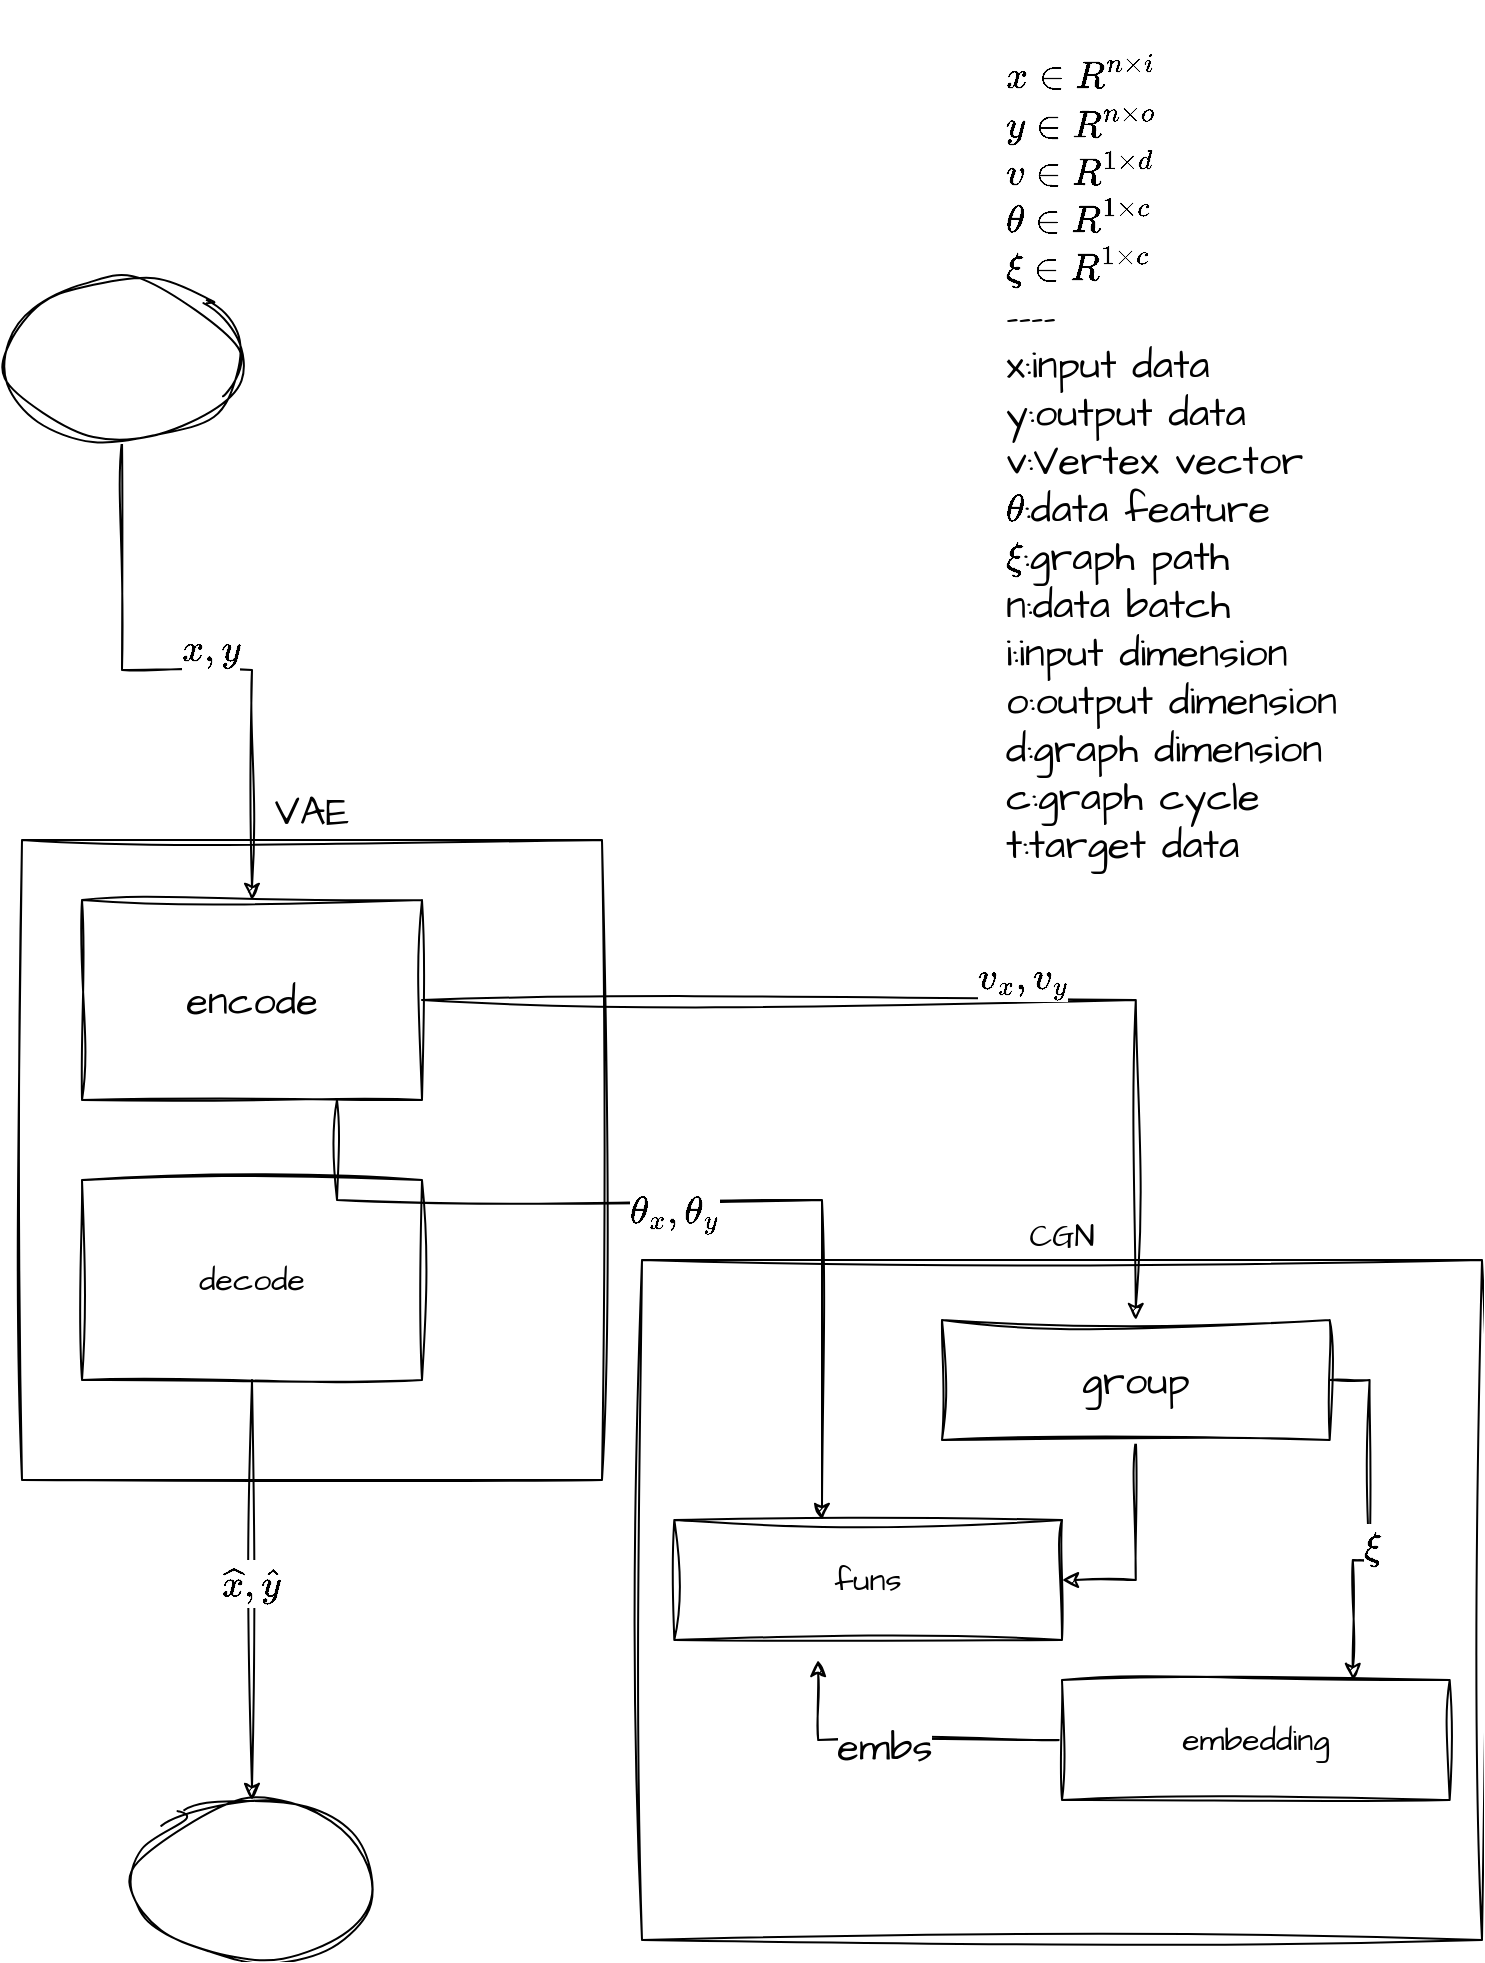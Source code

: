 <mxfile version="21.6.9" type="github">
  <diagram name="第 1 页" id="Joufu26cPP3N8609gZyR">
    <mxGraphModel dx="1434" dy="758" grid="1" gridSize="10" guides="1" tooltips="1" connect="1" arrows="1" fold="1" page="1" pageScale="1" pageWidth="827" pageHeight="1169" math="1" shadow="0">
      <root>
        <mxCell id="0" />
        <mxCell id="1" parent="0" />
        <mxCell id="8uio5mlf0ADg9MJe6eyV-123" style="edgeStyle=orthogonalEdgeStyle;rounded=0;orthogonalLoop=1;jettySize=auto;html=1;exitX=0.75;exitY=0;exitDx=0;exitDy=0;movable=1;resizable=1;rotatable=1;deletable=1;editable=1;locked=0;connectable=1;labelBackgroundColor=none;fontColor=default;sketch=1;curveFitting=1;jiggle=2;" edge="1" parent="1" source="8uio5mlf0ADg9MJe6eyV-106">
          <mxGeometry relative="1" as="geometry">
            <mxPoint x="640" y="570" as="targetPoint" />
          </mxGeometry>
        </mxCell>
        <mxCell id="8uio5mlf0ADg9MJe6eyV-159" value="" style="group;fontSize=20;sketch=1;curveFitting=1;jiggle=2;" vertex="1" connectable="0" parent="1">
          <mxGeometry x="90" y="420" width="290" height="320" as="geometry" />
        </mxCell>
        <mxCell id="8uio5mlf0ADg9MJe6eyV-156" value="&lt;font style=&quot;font-size: 20px;&quot; data-font-src=&quot;https://fonts.googleapis.com/css?family=Architects+Daughter&quot; face=&quot;Architects Daughter&quot;&gt;VAE&lt;/font&gt;" style="rounded=0;whiteSpace=wrap;html=1;align=center;labelPosition=center;verticalLabelPosition=top;verticalAlign=bottom;fontSize=16;sketch=1;curveFitting=1;jiggle=2;" vertex="1" parent="8uio5mlf0ADg9MJe6eyV-159">
          <mxGeometry width="290" height="320" as="geometry" />
        </mxCell>
        <mxCell id="8uio5mlf0ADg9MJe6eyV-155" value="&lt;font style=&quot;font-size: 20px;&quot; data-font-src=&quot;https://fonts.googleapis.com/css?family=Architects+Daughter&quot; face=&quot;Architects Daughter&quot;&gt;encode&lt;/font&gt;" style="rounded=0;whiteSpace=wrap;html=1;glass=0;fontSize=16;sketch=1;curveFitting=1;jiggle=2;" vertex="1" parent="8uio5mlf0ADg9MJe6eyV-159">
          <mxGeometry x="30" y="30" width="170" height="100" as="geometry" />
        </mxCell>
        <mxCell id="8uio5mlf0ADg9MJe6eyV-157" value="&lt;font data-font-src=&quot;https://fonts.googleapis.com/css?family=Architects+Daughter&quot; face=&quot;Architects Daughter&quot;&gt;decode&lt;/font&gt;" style="rounded=0;whiteSpace=wrap;html=1;fontSize=16;sketch=1;curveFitting=1;jiggle=2;" vertex="1" parent="8uio5mlf0ADg9MJe6eyV-159">
          <mxGeometry x="30" y="170" width="170" height="100" as="geometry" />
        </mxCell>
        <mxCell id="8uio5mlf0ADg9MJe6eyV-323" value="" style="group;fontSize=16;sketch=1;curveFitting=1;jiggle=2;" vertex="1" connectable="0" parent="1">
          <mxGeometry x="400" y="630" width="420" height="340" as="geometry" />
        </mxCell>
        <mxCell id="8uio5mlf0ADg9MJe6eyV-160" value="&lt;font data-font-src=&quot;https://fonts.googleapis.com/css?family=Architects+Daughter&quot; face=&quot;Architects Daughter&quot;&gt;CGN&lt;/font&gt;" style="rounded=0;whiteSpace=wrap;html=1;labelPosition=center;verticalLabelPosition=top;align=center;verticalAlign=bottom;fontSize=16;sketch=1;curveFitting=1;jiggle=2;" vertex="1" parent="8uio5mlf0ADg9MJe6eyV-323">
          <mxGeometry width="420" height="340" as="geometry" />
        </mxCell>
        <mxCell id="8uio5mlf0ADg9MJe6eyV-321" value="&lt;font data-font-src=&quot;https://fonts.googleapis.com/css?family=Architects+Daughter&quot; face=&quot;Architects Daughter&quot;&gt;funs&lt;/font&gt;" style="rounded=0;whiteSpace=wrap;html=1;fontSize=16;sketch=1;curveFitting=1;jiggle=2;" vertex="1" parent="8uio5mlf0ADg9MJe6eyV-323">
          <mxGeometry x="16.147" y="130" width="193.846" height="60" as="geometry" />
        </mxCell>
        <mxCell id="8uio5mlf0ADg9MJe6eyV-353" style="edgeStyle=orthogonalEdgeStyle;rounded=0;sketch=1;hachureGap=4;jiggle=2;curveFitting=1;orthogonalLoop=1;jettySize=auto;html=1;exitX=0;exitY=0.5;exitDx=0;exitDy=0;entryX=0.371;entryY=1.167;entryDx=0;entryDy=0;entryPerimeter=0;fontFamily=Architects Daughter;fontSource=https%3A%2F%2Ffonts.googleapis.com%2Fcss%3Ffamily%3DArchitects%2BDaughter;fontSize=16;" edge="1" parent="8uio5mlf0ADg9MJe6eyV-323" source="8uio5mlf0ADg9MJe6eyV-322" target="8uio5mlf0ADg9MJe6eyV-321">
          <mxGeometry relative="1" as="geometry" />
        </mxCell>
        <mxCell id="8uio5mlf0ADg9MJe6eyV-354" value="embs" style="edgeLabel;html=1;align=center;verticalAlign=middle;resizable=0;points=[];fontSize=20;fontFamily=Architects Daughter;" vertex="1" connectable="0" parent="8uio5mlf0ADg9MJe6eyV-353">
          <mxGeometry x="0.1" y="3" relative="1" as="geometry">
            <mxPoint as="offset" />
          </mxGeometry>
        </mxCell>
        <mxCell id="8uio5mlf0ADg9MJe6eyV-322" value="&lt;font data-font-src=&quot;https://fonts.googleapis.com/css?family=Architects+Daughter&quot; face=&quot;Architects Daughter&quot;&gt;embedding&lt;/font&gt;" style="rounded=0;whiteSpace=wrap;html=1;fontSize=16;sketch=1;curveFitting=1;jiggle=2;" vertex="1" parent="8uio5mlf0ADg9MJe6eyV-323">
          <mxGeometry x="209.997" y="210" width="193.846" height="60" as="geometry" />
        </mxCell>
        <mxCell id="8uio5mlf0ADg9MJe6eyV-348" style="edgeStyle=orthogonalEdgeStyle;rounded=0;sketch=1;hachureGap=4;jiggle=2;curveFitting=1;orthogonalLoop=1;jettySize=auto;html=1;exitX=0.5;exitY=1;exitDx=0;exitDy=0;entryX=1;entryY=0.5;entryDx=0;entryDy=0;fontFamily=Architects Daughter;fontSource=https%3A%2F%2Ffonts.googleapis.com%2Fcss%3Ffamily%3DArchitects%2BDaughter;fontSize=16;" edge="1" parent="8uio5mlf0ADg9MJe6eyV-323" source="8uio5mlf0ADg9MJe6eyV-347" target="8uio5mlf0ADg9MJe6eyV-321">
          <mxGeometry relative="1" as="geometry" />
        </mxCell>
        <mxCell id="8uio5mlf0ADg9MJe6eyV-351" style="edgeStyle=orthogonalEdgeStyle;rounded=0;sketch=1;hachureGap=4;jiggle=2;curveFitting=1;orthogonalLoop=1;jettySize=auto;html=1;exitX=1;exitY=0.5;exitDx=0;exitDy=0;entryX=0.75;entryY=0;entryDx=0;entryDy=0;fontFamily=Architects Daughter;fontSource=https%3A%2F%2Ffonts.googleapis.com%2Fcss%3Ffamily%3DArchitects%2BDaughter;fontSize=16;" edge="1" parent="8uio5mlf0ADg9MJe6eyV-323" source="8uio5mlf0ADg9MJe6eyV-347" target="8uio5mlf0ADg9MJe6eyV-322">
          <mxGeometry relative="1" as="geometry" />
        </mxCell>
        <mxCell id="8uio5mlf0ADg9MJe6eyV-352" value="`\xi`" style="edgeLabel;html=1;align=center;verticalAlign=middle;resizable=0;points=[];fontSize=20;fontFamily=Architects Daughter;" vertex="1" connectable="0" parent="8uio5mlf0ADg9MJe6eyV-351">
          <mxGeometry x="0.151" y="1" relative="1" as="geometry">
            <mxPoint as="offset" />
          </mxGeometry>
        </mxCell>
        <mxCell id="8uio5mlf0ADg9MJe6eyV-347" value="group" style="rounded=0;whiteSpace=wrap;html=1;hachureGap=4;fontFamily=Architects Daughter;fontSource=https%3A%2F%2Ffonts.googleapis.com%2Fcss%3Ffamily%3DArchitects%2BDaughter;fontSize=20;sketch=1;curveFitting=1;jiggle=2;" vertex="1" parent="8uio5mlf0ADg9MJe6eyV-323">
          <mxGeometry x="150.001" y="30" width="193.846" height="60" as="geometry" />
        </mxCell>
        <mxCell id="8uio5mlf0ADg9MJe6eyV-331" style="edgeStyle=orthogonalEdgeStyle;rounded=0;orthogonalLoop=1;jettySize=auto;html=1;exitX=1;exitY=0.5;exitDx=0;exitDy=0;sketch=1;curveFitting=1;jiggle=2;" edge="1" parent="1" source="8uio5mlf0ADg9MJe6eyV-155" target="8uio5mlf0ADg9MJe6eyV-347">
          <mxGeometry relative="1" as="geometry">
            <Array as="points" />
          </mxGeometry>
        </mxCell>
        <mxCell id="8uio5mlf0ADg9MJe6eyV-332" value="`v_x,v_y`" style="edgeLabel;html=1;align=center;verticalAlign=bottom;resizable=0;points=[];fontSize=20;sketch=1;curveFitting=1;jiggle=2;fontFamily=Architects Daughter;fontSource=https%3A%2F%2Ffonts.googleapis.com%2Fcss%3Ffamily%3DArchitects%2BDaughter;" vertex="1" connectable="0" parent="8uio5mlf0ADg9MJe6eyV-331">
          <mxGeometry x="0.158" y="-2" relative="1" as="geometry">
            <mxPoint as="offset" />
          </mxGeometry>
        </mxCell>
        <mxCell id="8uio5mlf0ADg9MJe6eyV-334" style="edgeStyle=orthogonalEdgeStyle;rounded=0;orthogonalLoop=1;jettySize=auto;html=1;exitX=0.5;exitY=1;exitDx=0;exitDy=0;sketch=1;curveFitting=1;jiggle=2;" edge="1" parent="1" source="8uio5mlf0ADg9MJe6eyV-333" target="8uio5mlf0ADg9MJe6eyV-155">
          <mxGeometry relative="1" as="geometry" />
        </mxCell>
        <mxCell id="8uio5mlf0ADg9MJe6eyV-335" value="`x,y`" style="edgeLabel;html=1;align=center;verticalAlign=bottom;resizable=0;points=[];fontSize=20;sketch=1;curveFitting=1;jiggle=2;fontFamily=Architects Daughter;fontSource=https%3A%2F%2Ffonts.googleapis.com%2Fcss%3Ffamily%3DArchitects%2BDaughter;" vertex="1" connectable="0" parent="8uio5mlf0ADg9MJe6eyV-334">
          <mxGeometry x="0.076" y="-3" relative="1" as="geometry">
            <mxPoint as="offset" />
          </mxGeometry>
        </mxCell>
        <mxCell id="8uio5mlf0ADg9MJe6eyV-333" value="" style="ellipse;whiteSpace=wrap;html=1;sketch=1;curveFitting=1;jiggle=2;" vertex="1" parent="1">
          <mxGeometry x="80" y="140" width="120" height="80" as="geometry" />
        </mxCell>
        <mxCell id="8uio5mlf0ADg9MJe6eyV-336" value="" style="ellipse;whiteSpace=wrap;html=1;sketch=1;curveFitting=1;jiggle=2;" vertex="1" parent="1">
          <mxGeometry x="145" y="900" width="120" height="80" as="geometry" />
        </mxCell>
        <mxCell id="8uio5mlf0ADg9MJe6eyV-337" style="edgeStyle=orthogonalEdgeStyle;rounded=0;orthogonalLoop=1;jettySize=auto;html=1;exitX=0.5;exitY=1;exitDx=0;exitDy=0;sketch=1;curveFitting=1;jiggle=2;" edge="1" parent="1" source="8uio5mlf0ADg9MJe6eyV-157" target="8uio5mlf0ADg9MJe6eyV-336">
          <mxGeometry relative="1" as="geometry" />
        </mxCell>
        <mxCell id="8uio5mlf0ADg9MJe6eyV-338" value="`\hat{x},\hat{y}`" style="edgeLabel;html=1;align=center;verticalAlign=bottom;resizable=0;points=[];fontSize=20;sketch=1;curveFitting=1;jiggle=2;fontFamily=Architects Daughter;fontSource=https%3A%2F%2Ffonts.googleapis.com%2Fcss%3Ffamily%3DArchitects%2BDaughter;" vertex="1" connectable="0" parent="8uio5mlf0ADg9MJe6eyV-337">
          <mxGeometry x="0.095" y="-1" relative="1" as="geometry">
            <mxPoint as="offset" />
          </mxGeometry>
        </mxCell>
        <mxCell id="8uio5mlf0ADg9MJe6eyV-350" value="`x \in R^{n \times i}`&lt;br&gt;`y \in R^{n \times o}`&lt;br&gt;`v \in R^{1 \times d}`&lt;br&gt;`\theta \in R^{1 \times c}`&lt;br&gt;`\xi \in R^{1 \times c}`&lt;br&gt;----&lt;br&gt;x:input data&lt;br&gt;y:output data&lt;br&gt;v:Vertex vector&lt;br&gt;`\theta`:data feature&lt;br&gt;`\xi`:graph path&lt;br&gt;n:data batch&lt;br&gt;i:input dimension&lt;br&gt;o:output dimension&lt;br&gt;d:graph dimension&lt;br&gt;c:graph cycle&lt;br&gt;t:target data" style="text;strokeColor=none;align=left;fillColor=none;html=1;verticalAlign=middle;whiteSpace=wrap;rounded=0;fontSize=20;fontFamily=Architects Daughter;" vertex="1" parent="1">
          <mxGeometry x="580" width="220" height="460" as="geometry" />
        </mxCell>
        <mxCell id="8uio5mlf0ADg9MJe6eyV-359" style="edgeStyle=orthogonalEdgeStyle;rounded=0;sketch=1;hachureGap=4;jiggle=2;curveFitting=1;orthogonalLoop=1;jettySize=auto;html=1;exitX=0.75;exitY=1;exitDx=0;exitDy=0;entryX=0.381;entryY=0;entryDx=0;entryDy=0;fontFamily=Architects Daughter;fontSource=https%3A%2F%2Ffonts.googleapis.com%2Fcss%3Ffamily%3DArchitects%2BDaughter;fontSize=16;entryPerimeter=0;" edge="1" parent="1" source="8uio5mlf0ADg9MJe6eyV-155" target="8uio5mlf0ADg9MJe6eyV-321">
          <mxGeometry relative="1" as="geometry">
            <Array as="points">
              <mxPoint x="248" y="600" />
              <mxPoint x="490" y="600" />
            </Array>
          </mxGeometry>
        </mxCell>
        <mxCell id="8uio5mlf0ADg9MJe6eyV-360" value="`\theta_x,\theta_y`" style="edgeLabel;html=1;align=center;verticalAlign=middle;resizable=0;points=[];fontSize=20;fontFamily=Architects Daughter;" vertex="1" connectable="0" parent="8uio5mlf0ADg9MJe6eyV-359">
          <mxGeometry x="-0.037" y="-5" relative="1" as="geometry">
            <mxPoint as="offset" />
          </mxGeometry>
        </mxCell>
      </root>
    </mxGraphModel>
  </diagram>
</mxfile>

